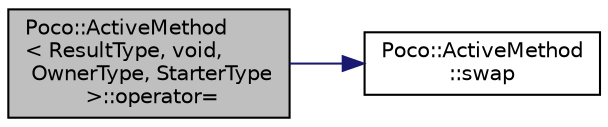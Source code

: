 digraph "Poco::ActiveMethod&lt; ResultType, void, OwnerType, StarterType &gt;::operator="
{
 // LATEX_PDF_SIZE
  edge [fontname="Helvetica",fontsize="10",labelfontname="Helvetica",labelfontsize="10"];
  node [fontname="Helvetica",fontsize="10",shape=record];
  rankdir="LR";
  Node1 [label="Poco::ActiveMethod\l\< ResultType, void,\l OwnerType, StarterType\l \>::operator=",height=0.2,width=0.4,color="black", fillcolor="grey75", style="filled", fontcolor="black",tooltip=" "];
  Node1 -> Node2 [color="midnightblue",fontsize="10",style="solid",fontname="Helvetica"];
  Node2 [label="Poco::ActiveMethod\l::swap",height=0.2,width=0.4,color="black", fillcolor="white", style="filled",URL="$classPoco_1_1ActiveMethod.html#a176790351176928ce00f5156bbb91c82",tooltip=" "];
}
